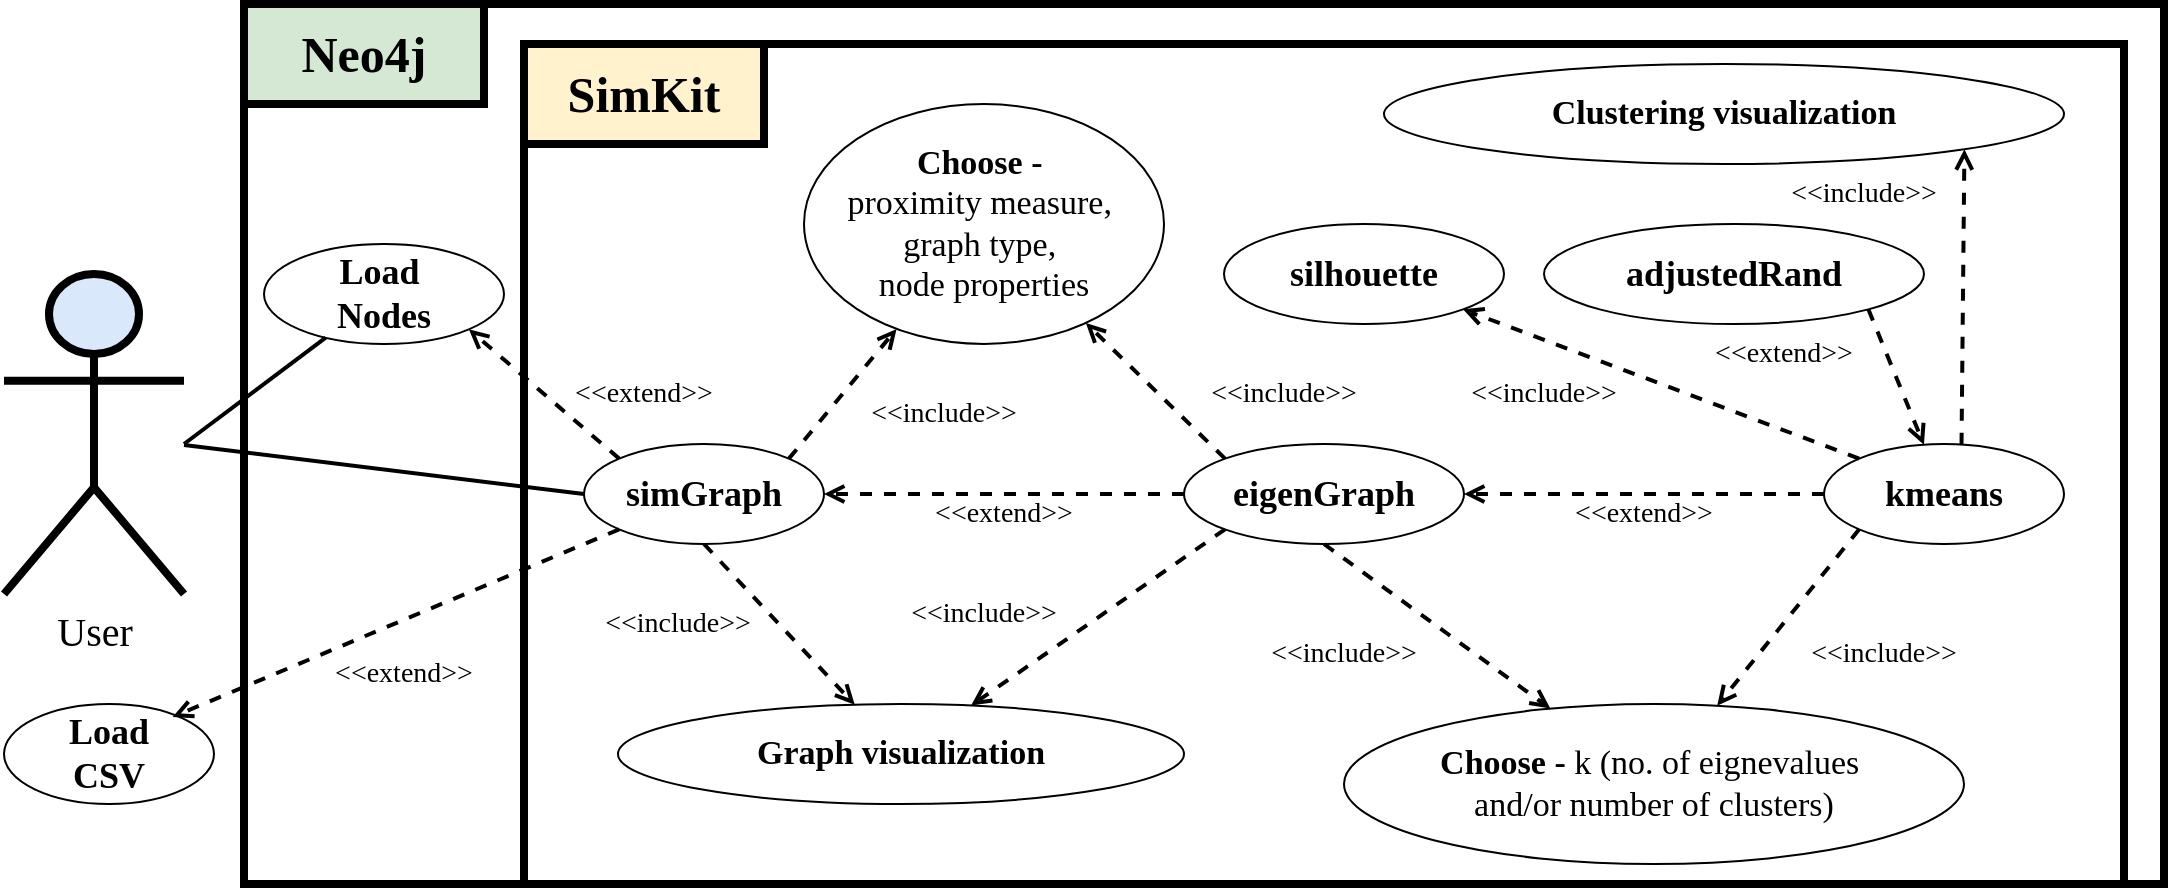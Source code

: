 <mxfile version="24.8.3">
  <diagram name="Page-1" id="3Xikx9gIzuanbBEIxivZ">
    <mxGraphModel dx="2066" dy="1143" grid="1" gridSize="10" guides="1" tooltips="1" connect="1" arrows="1" fold="1" page="1" pageScale="1" pageWidth="1654" pageHeight="2336" math="0" shadow="0">
      <root>
        <mxCell id="0" />
        <mxCell id="1" parent="0" />
        <mxCell id="O_pIrLBmHUDS8K7_X_j--4" value="" style="rounded=0;whiteSpace=wrap;html=1;strokeWidth=4;" parent="1" vertex="1">
          <mxGeometry x="320" y="350" width="960" height="440" as="geometry" />
        </mxCell>
        <mxCell id="O_pIrLBmHUDS8K7_X_j--5" value="Neo4j" style="rounded=0;whiteSpace=wrap;html=1;strokeWidth=4;fontSize=25;fontFamily=Verdana;fontStyle=1;fillColor=#d5e8d4;strokeColor=#000000;" parent="1" vertex="1">
          <mxGeometry x="320" y="350" width="120" height="50" as="geometry" />
        </mxCell>
        <mxCell id="O_pIrLBmHUDS8K7_X_j--6" value="" style="rounded=0;whiteSpace=wrap;html=1;strokeWidth=4;" parent="1" vertex="1">
          <mxGeometry x="460" y="370" width="800" height="420" as="geometry" />
        </mxCell>
        <mxCell id="O_pIrLBmHUDS8K7_X_j--9" value="SimKit" style="rounded=0;whiteSpace=wrap;html=1;strokeWidth=4;fontSize=25;fontFamily=Verdana;fontStyle=1;fillColor=#fff2cc;strokeColor=#000000;" parent="1" vertex="1">
          <mxGeometry x="460" y="370" width="120" height="50" as="geometry" />
        </mxCell>
        <mxCell id="O_pIrLBmHUDS8K7_X_j--10" value="&lt;font face=&quot;Verdana&quot; style=&quot;font-size: 20px;&quot;&gt;User&lt;/font&gt;" style="shape=umlActor;verticalLabelPosition=bottom;verticalAlign=top;html=1;outlineConnect=0;strokeWidth=4;fillColor=#dae8fc;strokeColor=#000000;" parent="1" vertex="1">
          <mxGeometry x="200" y="485" width="90" height="160" as="geometry" />
        </mxCell>
        <mxCell id="O_pIrLBmHUDS8K7_X_j--11" value="simGraph" style="ellipse;whiteSpace=wrap;html=1;fontSize=18;fontStyle=1;fontFamily=Verdana;" parent="1" vertex="1">
          <mxGeometry x="490" y="570" width="120" height="50" as="geometry" />
        </mxCell>
        <mxCell id="O_pIrLBmHUDS8K7_X_j--12" value="eigenGraph" style="ellipse;whiteSpace=wrap;html=1;fontSize=18;fontStyle=1;fontFamily=Verdana;" parent="1" vertex="1">
          <mxGeometry x="790" y="570" width="140" height="50" as="geometry" />
        </mxCell>
        <mxCell id="O_pIrLBmHUDS8K7_X_j--13" value="kmeans" style="ellipse;whiteSpace=wrap;html=1;fontSize=18;fontStyle=1;fontFamily=Verdana;" parent="1" vertex="1">
          <mxGeometry x="1110" y="570" width="120" height="50" as="geometry" />
        </mxCell>
        <mxCell id="O_pIrLBmHUDS8K7_X_j--15" value="silhouette" style="ellipse;whiteSpace=wrap;html=1;fontSize=18;fontStyle=1;fontFamily=Verdana;" parent="1" vertex="1">
          <mxGeometry x="810" y="460" width="140" height="50" as="geometry" />
        </mxCell>
        <mxCell id="O_pIrLBmHUDS8K7_X_j--16" value="adjustedRand" style="ellipse;whiteSpace=wrap;html=1;fontSize=18;fontStyle=1;fontFamily=Verdana;" parent="1" vertex="1">
          <mxGeometry x="970" y="460" width="190" height="50" as="geometry" />
        </mxCell>
        <mxCell id="O_pIrLBmHUDS8K7_X_j--17" value="" style="endArrow=open;html=1;rounded=0;entryX=1;entryY=0.5;entryDx=0;entryDy=0;exitX=0;exitY=0.5;exitDx=0;exitDy=0;endFill=0;dashed=1;strokeWidth=2;" parent="1" source="O_pIrLBmHUDS8K7_X_j--12" target="O_pIrLBmHUDS8K7_X_j--11" edge="1">
          <mxGeometry width="50" height="50" relative="1" as="geometry">
            <mxPoint x="630" y="570" as="sourcePoint" />
            <mxPoint x="680" y="520" as="targetPoint" />
          </mxGeometry>
        </mxCell>
        <mxCell id="O_pIrLBmHUDS8K7_X_j--19" value="&amp;lt;&amp;lt;extend&amp;gt;&amp;gt;" style="text;html=1;align=center;verticalAlign=middle;whiteSpace=wrap;rounded=0;fontSize=14;fontFamily=Verdana;fontStyle=0" parent="1" vertex="1">
          <mxGeometry x="670" y="590" width="60" height="30" as="geometry" />
        </mxCell>
        <mxCell id="O_pIrLBmHUDS8K7_X_j--20" value="" style="endArrow=open;html=1;rounded=0;entryX=1;entryY=0.5;entryDx=0;entryDy=0;exitX=0;exitY=0.5;exitDx=0;exitDy=0;endFill=0;dashed=1;strokeWidth=2;" parent="1" source="O_pIrLBmHUDS8K7_X_j--13" target="O_pIrLBmHUDS8K7_X_j--12" edge="1">
          <mxGeometry width="50" height="50" relative="1" as="geometry">
            <mxPoint x="800" y="605" as="sourcePoint" />
            <mxPoint x="620" y="605" as="targetPoint" />
          </mxGeometry>
        </mxCell>
        <mxCell id="O_pIrLBmHUDS8K7_X_j--21" value="&amp;lt;&amp;lt;extend&amp;gt;&amp;gt;" style="text;html=1;align=center;verticalAlign=middle;whiteSpace=wrap;rounded=0;fontSize=14;fontFamily=Verdana;fontStyle=0" parent="1" vertex="1">
          <mxGeometry x="990" y="590" width="60" height="30" as="geometry" />
        </mxCell>
        <mxCell id="O_pIrLBmHUDS8K7_X_j--22" value="" style="endArrow=open;html=1;rounded=0;entryX=1;entryY=1;entryDx=0;entryDy=0;exitX=0;exitY=0;exitDx=0;exitDy=0;endFill=0;dashed=1;strokeWidth=2;" parent="1" source="O_pIrLBmHUDS8K7_X_j--13" target="O_pIrLBmHUDS8K7_X_j--15" edge="1">
          <mxGeometry width="50" height="50" relative="1" as="geometry">
            <mxPoint x="1120" y="605" as="sourcePoint" />
            <mxPoint x="940" y="605" as="targetPoint" />
          </mxGeometry>
        </mxCell>
        <mxCell id="O_pIrLBmHUDS8K7_X_j--23" value="&amp;lt;&amp;lt;include&amp;gt;&amp;gt;" style="text;html=1;align=center;verticalAlign=middle;whiteSpace=wrap;rounded=0;fontSize=14;fontFamily=Verdana;fontStyle=0" parent="1" vertex="1">
          <mxGeometry x="940" y="530" width="60" height="30" as="geometry" />
        </mxCell>
        <mxCell id="O_pIrLBmHUDS8K7_X_j--24" value="" style="endArrow=open;html=1;rounded=0;exitX=1;exitY=1;exitDx=0;exitDy=0;endFill=0;dashed=1;strokeWidth=2;" parent="1" source="O_pIrLBmHUDS8K7_X_j--16" target="O_pIrLBmHUDS8K7_X_j--13" edge="1">
          <mxGeometry width="50" height="50" relative="1" as="geometry">
            <mxPoint x="1137" y="587" as="sourcePoint" />
            <mxPoint x="985" y="428" as="targetPoint" />
          </mxGeometry>
        </mxCell>
        <mxCell id="O_pIrLBmHUDS8K7_X_j--25" value="&amp;lt;&amp;lt;extend&amp;gt;&amp;gt;" style="text;html=1;align=center;verticalAlign=middle;whiteSpace=wrap;rounded=0;fontSize=14;fontFamily=Verdana;fontStyle=0" parent="1" vertex="1">
          <mxGeometry x="1060" y="510" width="60" height="30" as="geometry" />
        </mxCell>
        <mxCell id="O_pIrLBmHUDS8K7_X_j--26" value="Load&amp;nbsp;&lt;div&gt;&lt;span style=&quot;background-color: initial;&quot;&gt;Nodes&lt;/span&gt;&lt;/div&gt;" style="ellipse;whiteSpace=wrap;html=1;fontSize=18;fontStyle=1;fontFamily=Verdana;" parent="1" vertex="1">
          <mxGeometry x="330" y="470" width="120" height="50" as="geometry" />
        </mxCell>
        <mxCell id="O_pIrLBmHUDS8K7_X_j--27" value="" style="endArrow=open;html=1;rounded=0;entryX=1;entryY=1;entryDx=0;entryDy=0;exitX=0;exitY=0;exitDx=0;exitDy=0;endFill=0;dashed=1;strokeWidth=2;" parent="1" source="O_pIrLBmHUDS8K7_X_j--11" target="O_pIrLBmHUDS8K7_X_j--26" edge="1">
          <mxGeometry width="50" height="50" relative="1" as="geometry">
            <mxPoint x="800" y="605" as="sourcePoint" />
            <mxPoint x="620" y="605" as="targetPoint" />
          </mxGeometry>
        </mxCell>
        <mxCell id="O_pIrLBmHUDS8K7_X_j--28" value="&amp;lt;&amp;lt;extend&amp;gt;&amp;gt;" style="text;html=1;align=center;verticalAlign=middle;whiteSpace=wrap;rounded=0;fontSize=14;fontFamily=Verdana;fontStyle=0" parent="1" vertex="1">
          <mxGeometry x="490" y="530" width="60" height="30" as="geometry" />
        </mxCell>
        <mxCell id="O_pIrLBmHUDS8K7_X_j--29" value="Choose -&amp;nbsp;&lt;div style=&quot;font-size: 17px;&quot;&gt;&lt;span style=&quot;font-weight: normal; font-size: 17px;&quot;&gt;proximity measure,&amp;nbsp;&lt;/span&gt;&lt;/div&gt;&lt;div style=&quot;font-size: 17px;&quot;&gt;&lt;span style=&quot;font-weight: normal; font-size: 17px;&quot;&gt;graph type,&amp;nbsp;&lt;/span&gt;&lt;/div&gt;&lt;div style=&quot;font-size: 17px;&quot;&gt;&lt;span style=&quot;font-weight: normal; font-size: 17px;&quot;&gt;node properties&lt;/span&gt;&lt;/div&gt;" style="ellipse;whiteSpace=wrap;html=1;fontSize=17;fontStyle=1;fontFamily=Verdana;" parent="1" vertex="1">
          <mxGeometry x="600" y="400" width="180" height="120" as="geometry" />
        </mxCell>
        <mxCell id="O_pIrLBmHUDS8K7_X_j--30" value="" style="endArrow=open;html=1;rounded=0;exitX=1;exitY=0;exitDx=0;exitDy=0;endFill=0;dashed=1;strokeWidth=2;" parent="1" source="O_pIrLBmHUDS8K7_X_j--11" target="O_pIrLBmHUDS8K7_X_j--29" edge="1">
          <mxGeometry width="50" height="50" relative="1" as="geometry">
            <mxPoint x="800" y="605" as="sourcePoint" />
            <mxPoint x="620" y="605" as="targetPoint" />
          </mxGeometry>
        </mxCell>
        <mxCell id="O_pIrLBmHUDS8K7_X_j--31" value="&amp;lt;&amp;lt;include&amp;gt;&amp;gt;" style="text;html=1;align=center;verticalAlign=middle;whiteSpace=wrap;rounded=0;fontSize=14;fontFamily=Verdana;fontStyle=0" parent="1" vertex="1">
          <mxGeometry x="640" y="540" width="60" height="30" as="geometry" />
        </mxCell>
        <mxCell id="O_pIrLBmHUDS8K7_X_j--34" value="" style="endArrow=open;html=1;rounded=0;exitX=0;exitY=0;exitDx=0;exitDy=0;endFill=0;dashed=1;strokeWidth=2;" parent="1" source="O_pIrLBmHUDS8K7_X_j--12" target="O_pIrLBmHUDS8K7_X_j--29" edge="1">
          <mxGeometry width="50" height="50" relative="1" as="geometry">
            <mxPoint x="603" y="587" as="sourcePoint" />
            <mxPoint x="710" y="500" as="targetPoint" />
          </mxGeometry>
        </mxCell>
        <mxCell id="O_pIrLBmHUDS8K7_X_j--35" value="Choose - &lt;span style=&quot;font-weight: normal; font-size: 17px;&quot;&gt;k (no. of eignevalues&amp;nbsp;&lt;/span&gt;&lt;div style=&quot;font-size: 17px;&quot;&gt;&lt;span style=&quot;font-weight: normal; font-size: 17px;&quot;&gt;and/or number of clusters)&lt;/span&gt;&lt;/div&gt;" style="ellipse;whiteSpace=wrap;html=1;fontSize=17;fontStyle=1;fontFamily=Verdana;" parent="1" vertex="1">
          <mxGeometry x="870" y="700" width="310" height="80" as="geometry" />
        </mxCell>
        <mxCell id="O_pIrLBmHUDS8K7_X_j--36" value="" style="endArrow=open;html=1;rounded=0;exitX=0.5;exitY=1;exitDx=0;exitDy=0;endFill=0;dashed=1;strokeWidth=2;" parent="1" source="O_pIrLBmHUDS8K7_X_j--12" target="O_pIrLBmHUDS8K7_X_j--35" edge="1">
          <mxGeometry width="50" height="50" relative="1" as="geometry">
            <mxPoint x="820" y="587" as="sourcePoint" />
            <mxPoint x="795" y="478" as="targetPoint" />
          </mxGeometry>
        </mxCell>
        <mxCell id="O_pIrLBmHUDS8K7_X_j--37" value="&amp;lt;&amp;lt;include&amp;gt;&amp;gt;" style="text;html=1;align=center;verticalAlign=middle;whiteSpace=wrap;rounded=0;fontSize=14;fontFamily=Verdana;fontStyle=0" parent="1" vertex="1">
          <mxGeometry x="840" y="660" width="60" height="30" as="geometry" />
        </mxCell>
        <mxCell id="O_pIrLBmHUDS8K7_X_j--38" value="" style="endArrow=open;html=1;rounded=0;exitX=0;exitY=1;exitDx=0;exitDy=0;endFill=0;dashed=1;strokeWidth=2;" parent="1" source="O_pIrLBmHUDS8K7_X_j--13" target="O_pIrLBmHUDS8K7_X_j--35" edge="1">
          <mxGeometry width="50" height="50" relative="1" as="geometry">
            <mxPoint x="820" y="587" as="sourcePoint" />
            <mxPoint x="795" y="478" as="targetPoint" />
          </mxGeometry>
        </mxCell>
        <mxCell id="O_pIrLBmHUDS8K7_X_j--39" value="&amp;lt;&amp;lt;include&amp;gt;&amp;gt;" style="text;html=1;align=center;verticalAlign=middle;whiteSpace=wrap;rounded=0;fontSize=14;fontFamily=Verdana;fontStyle=0" parent="1" vertex="1">
          <mxGeometry x="1110" y="660" width="60" height="30" as="geometry" />
        </mxCell>
        <mxCell id="m_KHVe0z8aaKPhV5Z4Tu-2" value="" style="endArrow=none;html=1;rounded=0;strokeWidth=2;" edge="1" parent="1" target="O_pIrLBmHUDS8K7_X_j--26">
          <mxGeometry width="50" height="50" relative="1" as="geometry">
            <mxPoint x="290" y="570" as="sourcePoint" />
            <mxPoint x="850" y="560" as="targetPoint" />
          </mxGeometry>
        </mxCell>
        <mxCell id="m_KHVe0z8aaKPhV5Z4Tu-3" value="Load&lt;div&gt;CSV&lt;/div&gt;" style="ellipse;whiteSpace=wrap;html=1;fontSize=18;fontStyle=1;fontFamily=Verdana;" vertex="1" parent="1">
          <mxGeometry x="200" y="700" width="105" height="50" as="geometry" />
        </mxCell>
        <mxCell id="m_KHVe0z8aaKPhV5Z4Tu-4" value="" style="endArrow=none;html=1;rounded=0;strokeWidth=2;entryX=0;entryY=0.5;entryDx=0;entryDy=0;" edge="1" parent="1" source="O_pIrLBmHUDS8K7_X_j--10" target="O_pIrLBmHUDS8K7_X_j--11">
          <mxGeometry width="50" height="50" relative="1" as="geometry">
            <mxPoint x="280" y="590" as="sourcePoint" />
            <mxPoint x="361" y="540" as="targetPoint" />
          </mxGeometry>
        </mxCell>
        <mxCell id="m_KHVe0z8aaKPhV5Z4Tu-5" value="" style="endArrow=open;html=1;rounded=0;exitX=0;exitY=1;exitDx=0;exitDy=0;endFill=0;dashed=1;strokeWidth=2;entryX=0.803;entryY=0.129;entryDx=0;entryDy=0;entryPerimeter=0;" edge="1" parent="1" source="O_pIrLBmHUDS8K7_X_j--11" target="m_KHVe0z8aaKPhV5Z4Tu-3">
          <mxGeometry width="50" height="50" relative="1" as="geometry">
            <mxPoint x="821" y="587" as="sourcePoint" />
            <mxPoint x="768" y="548" as="targetPoint" />
          </mxGeometry>
        </mxCell>
        <mxCell id="m_KHVe0z8aaKPhV5Z4Tu-6" value="&amp;lt;&amp;lt;extend&amp;gt;&amp;gt;" style="text;html=1;align=center;verticalAlign=middle;whiteSpace=wrap;rounded=0;fontSize=14;fontFamily=Verdana;fontStyle=0" vertex="1" parent="1">
          <mxGeometry x="370" y="670" width="60" height="30" as="geometry" />
        </mxCell>
        <mxCell id="m_KHVe0z8aaKPhV5Z4Tu-7" value="&amp;lt;&amp;lt;include&amp;gt;&amp;gt;" style="text;html=1;align=center;verticalAlign=middle;whiteSpace=wrap;rounded=0;fontSize=14;fontFamily=Verdana;fontStyle=0" vertex="1" parent="1">
          <mxGeometry x="810" y="530" width="60" height="30" as="geometry" />
        </mxCell>
        <mxCell id="m_KHVe0z8aaKPhV5Z4Tu-11" value="Clustering visualization" style="ellipse;whiteSpace=wrap;html=1;fontSize=17;fontStyle=1;fontFamily=Verdana;" vertex="1" parent="1">
          <mxGeometry x="890" y="380" width="340" height="50" as="geometry" />
        </mxCell>
        <mxCell id="m_KHVe0z8aaKPhV5Z4Tu-12" value="" style="endArrow=open;html=1;rounded=0;exitX=0.573;exitY=0.007;exitDx=0;exitDy=0;endFill=0;dashed=1;strokeWidth=2;entryX=1;entryY=1;entryDx=0;entryDy=0;exitPerimeter=0;" edge="1" parent="1" source="O_pIrLBmHUDS8K7_X_j--13" target="m_KHVe0z8aaKPhV5Z4Tu-11">
          <mxGeometry width="50" height="50" relative="1" as="geometry">
            <mxPoint x="1142" y="513" as="sourcePoint" />
            <mxPoint x="1170" y="580" as="targetPoint" />
          </mxGeometry>
        </mxCell>
        <mxCell id="m_KHVe0z8aaKPhV5Z4Tu-13" value="&amp;lt;&amp;lt;include&amp;gt;&amp;gt;" style="text;html=1;align=center;verticalAlign=middle;whiteSpace=wrap;rounded=0;fontSize=14;fontFamily=Verdana;fontStyle=0" vertex="1" parent="1">
          <mxGeometry x="1100" y="430" width="60" height="30" as="geometry" />
        </mxCell>
        <mxCell id="m_KHVe0z8aaKPhV5Z4Tu-14" value="Graph visualization" style="ellipse;whiteSpace=wrap;html=1;fontSize=17;fontStyle=1;fontFamily=Verdana;" vertex="1" parent="1">
          <mxGeometry x="507" y="700" width="283" height="50" as="geometry" />
        </mxCell>
        <mxCell id="m_KHVe0z8aaKPhV5Z4Tu-15" value="" style="endArrow=open;html=1;rounded=0;exitX=0.5;exitY=1;exitDx=0;exitDy=0;endFill=0;dashed=1;strokeWidth=2;" edge="1" parent="1" source="O_pIrLBmHUDS8K7_X_j--11" target="m_KHVe0z8aaKPhV5Z4Tu-14">
          <mxGeometry width="50" height="50" relative="1" as="geometry">
            <mxPoint x="870" y="630" as="sourcePoint" />
            <mxPoint x="983" y="712" as="targetPoint" />
          </mxGeometry>
        </mxCell>
        <mxCell id="m_KHVe0z8aaKPhV5Z4Tu-16" value="" style="endArrow=open;html=1;rounded=0;exitX=0;exitY=1;exitDx=0;exitDy=0;endFill=0;dashed=1;strokeWidth=2;" edge="1" parent="1" source="O_pIrLBmHUDS8K7_X_j--12" target="m_KHVe0z8aaKPhV5Z4Tu-14">
          <mxGeometry width="50" height="50" relative="1" as="geometry">
            <mxPoint x="560" y="630" as="sourcePoint" />
            <mxPoint x="635" y="710" as="targetPoint" />
          </mxGeometry>
        </mxCell>
        <mxCell id="m_KHVe0z8aaKPhV5Z4Tu-17" value="&amp;lt;&amp;lt;include&amp;gt;&amp;gt;" style="text;html=1;align=center;verticalAlign=middle;whiteSpace=wrap;rounded=0;fontSize=14;fontFamily=Verdana;fontStyle=0" vertex="1" parent="1">
          <mxGeometry x="507" y="645" width="60" height="30" as="geometry" />
        </mxCell>
        <mxCell id="m_KHVe0z8aaKPhV5Z4Tu-18" value="&amp;lt;&amp;lt;include&amp;gt;&amp;gt;" style="text;html=1;align=center;verticalAlign=middle;whiteSpace=wrap;rounded=0;fontSize=14;fontFamily=Verdana;fontStyle=0" vertex="1" parent="1">
          <mxGeometry x="660" y="640" width="60" height="30" as="geometry" />
        </mxCell>
      </root>
    </mxGraphModel>
  </diagram>
</mxfile>
